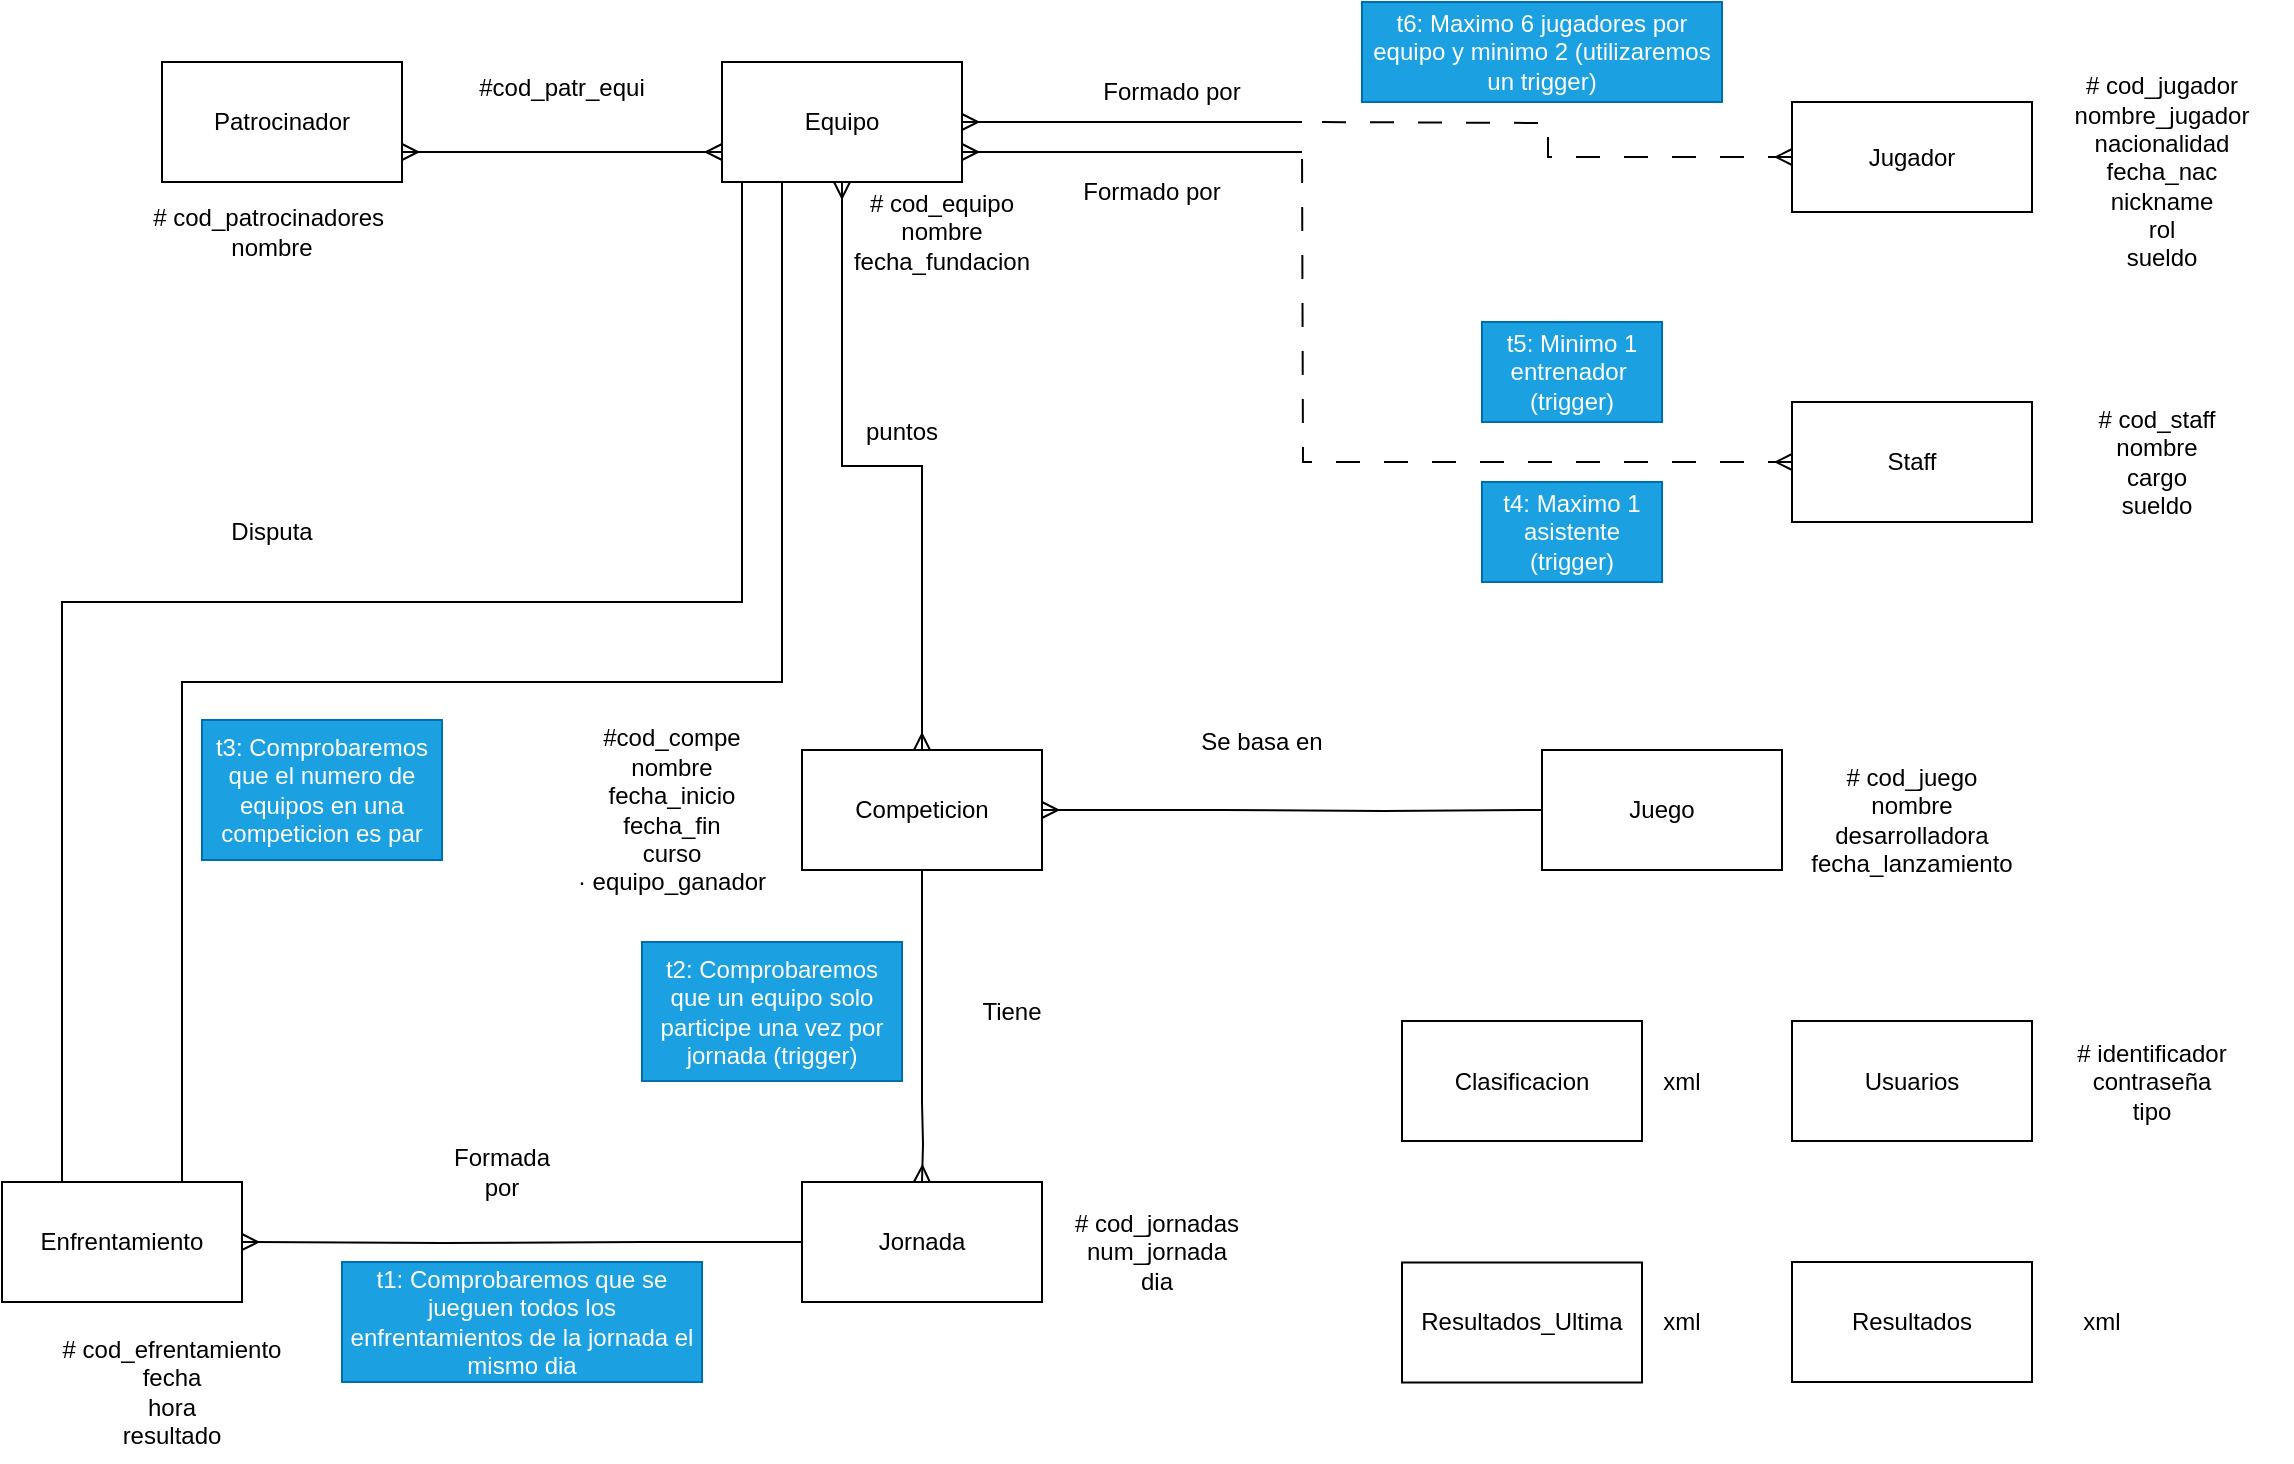 <mxfile version="24.3.1" type="device">
  <diagram name="Página-1" id="LZ0vMD4xFcR4I24kFpnV">
    <mxGraphModel dx="1434" dy="772" grid="1" gridSize="10" guides="1" tooltips="1" connect="1" arrows="1" fold="1" page="1" pageScale="1" pageWidth="1169" pageHeight="827" math="0" shadow="0">
      <root>
        <mxCell id="0" />
        <mxCell id="1" parent="0" />
        <mxCell id="KZacTmdIzoN7Ga8BMroP-6" style="rounded=0;orthogonalLoop=1;jettySize=auto;html=1;exitX=1;exitY=0.5;exitDx=0;exitDy=0;endArrow=none;endFill=0;startArrow=ERmany;startFill=0;" parent="1" source="KZacTmdIzoN7Ga8BMroP-1" edge="1">
          <mxGeometry relative="1" as="geometry">
            <mxPoint x="670" y="80" as="targetPoint" />
          </mxGeometry>
        </mxCell>
        <mxCell id="KZacTmdIzoN7Ga8BMroP-55" style="edgeStyle=orthogonalEdgeStyle;rounded=0;orthogonalLoop=1;jettySize=auto;html=1;exitX=1;exitY=0.75;exitDx=0;exitDy=0;endArrow=none;endFill=0;startArrow=ERmany;startFill=0;" parent="1" source="KZacTmdIzoN7Ga8BMroP-1" edge="1">
          <mxGeometry relative="1" as="geometry">
            <mxPoint x="670" y="95.0" as="targetPoint" />
          </mxGeometry>
        </mxCell>
        <mxCell id="wJ4mM77uryMSbkc_zP6m-3" style="edgeStyle=orthogonalEdgeStyle;rounded=0;orthogonalLoop=1;jettySize=auto;html=1;exitX=0;exitY=0.75;exitDx=0;exitDy=0;entryX=1;entryY=0.75;entryDx=0;entryDy=0;startArrow=ERmany;startFill=0;endArrow=ERmany;endFill=0;" parent="1" source="KZacTmdIzoN7Ga8BMroP-1" target="wJ4mM77uryMSbkc_zP6m-2" edge="1">
          <mxGeometry relative="1" as="geometry" />
        </mxCell>
        <mxCell id="wJ4mM77uryMSbkc_zP6m-8" style="edgeStyle=orthogonalEdgeStyle;rounded=0;orthogonalLoop=1;jettySize=auto;html=1;exitX=0.5;exitY=1;exitDx=0;exitDy=0;entryX=0.5;entryY=0;entryDx=0;entryDy=0;startArrow=ERmany;startFill=0;endArrow=ERmany;endFill=0;" parent="1" source="KZacTmdIzoN7Ga8BMroP-1" target="KZacTmdIzoN7Ga8BMroP-15" edge="1">
          <mxGeometry relative="1" as="geometry" />
        </mxCell>
        <mxCell id="wJ4mM77uryMSbkc_zP6m-10" style="edgeStyle=orthogonalEdgeStyle;rounded=0;orthogonalLoop=1;jettySize=auto;html=1;exitX=0.25;exitY=1;exitDx=0;exitDy=0;entryX=0.75;entryY=0;entryDx=0;entryDy=0;startArrow=none;startFill=0;endArrow=none;endFill=0;" parent="1" source="KZacTmdIzoN7Ga8BMroP-1" target="KZacTmdIzoN7Ga8BMroP-24" edge="1">
          <mxGeometry relative="1" as="geometry" />
        </mxCell>
        <mxCell id="wJ4mM77uryMSbkc_zP6m-11" style="edgeStyle=orthogonalEdgeStyle;rounded=0;orthogonalLoop=1;jettySize=auto;html=1;exitX=0;exitY=1;exitDx=0;exitDy=0;entryX=0.25;entryY=0;entryDx=0;entryDy=0;endArrow=none;endFill=0;" parent="1" source="KZacTmdIzoN7Ga8BMroP-1" target="KZacTmdIzoN7Ga8BMroP-24" edge="1">
          <mxGeometry relative="1" as="geometry">
            <Array as="points">
              <mxPoint x="390" y="110" />
              <mxPoint x="390" y="320" />
              <mxPoint x="50" y="320" />
            </Array>
          </mxGeometry>
        </mxCell>
        <mxCell id="KZacTmdIzoN7Ga8BMroP-1" value="Equipo" style="rounded=0;whiteSpace=wrap;html=1;" parent="1" vertex="1">
          <mxGeometry x="380" y="50" width="120" height="60" as="geometry" />
        </mxCell>
        <mxCell id="B9ZKAfvu-iQfuXPmCk-O-5" style="edgeStyle=orthogonalEdgeStyle;rounded=0;orthogonalLoop=1;jettySize=auto;html=1;exitX=0;exitY=0.5;exitDx=0;exitDy=0;endArrow=none;endFill=0;startArrow=ERmany;startFill=0;strokeColor=default;dashed=1;dashPattern=12 12;" edge="1" parent="1" source="KZacTmdIzoN7Ga8BMroP-4">
          <mxGeometry relative="1" as="geometry">
            <mxPoint x="670" y="80" as="targetPoint" />
          </mxGeometry>
        </mxCell>
        <mxCell id="KZacTmdIzoN7Ga8BMroP-4" value="Jugador" style="rounded=0;whiteSpace=wrap;html=1;" parent="1" vertex="1">
          <mxGeometry x="915" y="70" width="120" height="55" as="geometry" />
        </mxCell>
        <mxCell id="B9ZKAfvu-iQfuXPmCk-O-7" style="edgeStyle=orthogonalEdgeStyle;rounded=0;orthogonalLoop=1;jettySize=auto;html=1;exitX=0;exitY=0.5;exitDx=0;exitDy=0;startArrow=ERmany;startFill=0;endArrow=none;endFill=0;dashed=1;dashPattern=12 12;" edge="1" parent="1" source="KZacTmdIzoN7Ga8BMroP-8">
          <mxGeometry relative="1" as="geometry">
            <mxPoint x="670" y="90" as="targetPoint" />
          </mxGeometry>
        </mxCell>
        <mxCell id="KZacTmdIzoN7Ga8BMroP-8" value="Staff" style="rounded=0;whiteSpace=wrap;html=1;" parent="1" vertex="1">
          <mxGeometry x="915" y="220" width="120" height="60" as="geometry" />
        </mxCell>
        <mxCell id="KZacTmdIzoN7Ga8BMroP-22" style="edgeStyle=orthogonalEdgeStyle;rounded=0;orthogonalLoop=1;jettySize=auto;html=1;exitX=1;exitY=0.5;exitDx=0;exitDy=0;startArrow=ERmany;startFill=0;endArrow=none;endFill=0;strokeWidth=1;targetPerimeterSpacing=0;" parent="1" source="KZacTmdIzoN7Ga8BMroP-15" edge="1">
          <mxGeometry relative="1" as="geometry">
            <mxPoint x="630" y="424" as="targetPoint" />
          </mxGeometry>
        </mxCell>
        <mxCell id="KZacTmdIzoN7Ga8BMroP-34" style="edgeStyle=orthogonalEdgeStyle;rounded=0;orthogonalLoop=1;jettySize=auto;html=1;exitX=0.5;exitY=1;exitDx=0;exitDy=0;endArrow=none;endFill=0;" parent="1" source="KZacTmdIzoN7Ga8BMroP-15" edge="1">
          <mxGeometry relative="1" as="geometry">
            <mxPoint x="480" y="570" as="targetPoint" />
          </mxGeometry>
        </mxCell>
        <mxCell id="KZacTmdIzoN7Ga8BMroP-15" value="Competicion" style="rounded=0;whiteSpace=wrap;html=1;" parent="1" vertex="1">
          <mxGeometry x="420" y="394" width="120" height="60" as="geometry" />
        </mxCell>
        <mxCell id="KZacTmdIzoN7Ga8BMroP-20" value="Juego" style="rounded=0;whiteSpace=wrap;html=1;" parent="1" vertex="1">
          <mxGeometry x="790" y="394" width="120" height="60" as="geometry" />
        </mxCell>
        <mxCell id="KZacTmdIzoN7Ga8BMroP-44" style="edgeStyle=orthogonalEdgeStyle;rounded=0;orthogonalLoop=1;jettySize=auto;html=1;entryX=0;entryY=0.5;entryDx=0;entryDy=0;endArrow=none;endFill=0;" parent="1" target="KZacTmdIzoN7Ga8BMroP-20" edge="1">
          <mxGeometry relative="1" as="geometry">
            <mxPoint x="630" y="424" as="sourcePoint" />
          </mxGeometry>
        </mxCell>
        <mxCell id="KZacTmdIzoN7Ga8BMroP-24" value="Enfrentamiento" style="rounded=0;whiteSpace=wrap;html=1;" parent="1" vertex="1">
          <mxGeometry x="20" y="610" width="120" height="60" as="geometry" />
        </mxCell>
        <mxCell id="KZacTmdIzoN7Ga8BMroP-28" style="edgeStyle=orthogonalEdgeStyle;rounded=0;orthogonalLoop=1;jettySize=auto;html=1;entryX=1;entryY=0.5;entryDx=0;entryDy=0;startArrow=none;startFill=0;endArrow=ERmany;endFill=0;" parent="1" target="KZacTmdIzoN7Ga8BMroP-24" edge="1">
          <mxGeometry relative="1" as="geometry">
            <mxPoint x="340" y="640" as="sourcePoint" />
          </mxGeometry>
        </mxCell>
        <mxCell id="KZacTmdIzoN7Ga8BMroP-36" style="edgeStyle=orthogonalEdgeStyle;rounded=0;orthogonalLoop=1;jettySize=auto;html=1;exitX=0;exitY=0.5;exitDx=0;exitDy=0;endArrow=none;endFill=0;" parent="1" source="KZacTmdIzoN7Ga8BMroP-32" edge="1">
          <mxGeometry relative="1" as="geometry">
            <mxPoint x="340" y="640" as="targetPoint" />
          </mxGeometry>
        </mxCell>
        <mxCell id="KZacTmdIzoN7Ga8BMroP-32" value="Jornada" style="rounded=0;whiteSpace=wrap;html=1;" parent="1" vertex="1">
          <mxGeometry x="420" y="610" width="120" height="60" as="geometry" />
        </mxCell>
        <mxCell id="KZacTmdIzoN7Ga8BMroP-35" style="edgeStyle=orthogonalEdgeStyle;rounded=0;orthogonalLoop=1;jettySize=auto;html=1;exitX=0.5;exitY=1;exitDx=0;exitDy=0;entryX=0.5;entryY=0;entryDx=0;entryDy=0;endArrow=ERmany;endFill=0;" parent="1" target="KZacTmdIzoN7Ga8BMroP-32" edge="1">
          <mxGeometry relative="1" as="geometry">
            <mxPoint x="480" y="570" as="sourcePoint" />
          </mxGeometry>
        </mxCell>
        <mxCell id="KZacTmdIzoN7Ga8BMroP-45" value="Formada por" style="text;html=1;align=center;verticalAlign=middle;whiteSpace=wrap;rounded=0;" parent="1" vertex="1">
          <mxGeometry x="240" y="590" width="60" height="30" as="geometry" />
        </mxCell>
        <mxCell id="KZacTmdIzoN7Ga8BMroP-46" value="Tiene" style="text;html=1;align=center;verticalAlign=middle;whiteSpace=wrap;rounded=0;" parent="1" vertex="1">
          <mxGeometry x="490" y="504.75" width="70" height="40" as="geometry" />
        </mxCell>
        <mxCell id="KZacTmdIzoN7Ga8BMroP-47" value="Se basa en" style="text;html=1;align=center;verticalAlign=middle;whiteSpace=wrap;rounded=0;" parent="1" vertex="1">
          <mxGeometry x="580" y="370" width="140" height="40" as="geometry" />
        </mxCell>
        <mxCell id="KZacTmdIzoN7Ga8BMroP-49" value="Formado por" style="text;html=1;align=center;verticalAlign=middle;whiteSpace=wrap;rounded=0;" parent="1" vertex="1">
          <mxGeometry x="540" y="90" width="110" height="50" as="geometry" />
        </mxCell>
        <mxCell id="KZacTmdIzoN7Ga8BMroP-51" value="Disputa" style="text;html=1;align=center;verticalAlign=middle;whiteSpace=wrap;rounded=0;" parent="1" vertex="1">
          <mxGeometry x="110" y="250" width="90" height="70" as="geometry" />
        </mxCell>
        <mxCell id="KZacTmdIzoN7Ga8BMroP-56" value="t6: Maximo 6 jugadores por equipo y minimo 2 (utilizaremos un trigger)" style="text;html=1;align=center;verticalAlign=middle;whiteSpace=wrap;rounded=0;fillColor=#1ba1e2;strokeColor=#006EAF;fontColor=#ffffff;" parent="1" vertex="1">
          <mxGeometry x="700" y="20" width="180" height="50" as="geometry" />
        </mxCell>
        <mxCell id="KZacTmdIzoN7Ga8BMroP-57" value="t2: Comprobaremos que un equipo solo participe una vez por jornada (trigger)" style="text;html=1;align=center;verticalAlign=middle;whiteSpace=wrap;rounded=0;fillColor=#1ba1e2;strokeColor=#006EAF;fontColor=#ffffff;" parent="1" vertex="1">
          <mxGeometry x="340" y="490" width="130" height="69.5" as="geometry" />
        </mxCell>
        <mxCell id="KZacTmdIzoN7Ga8BMroP-58" value="t5: Minimo 1 entrenador&amp;nbsp; (trigger)" style="text;html=1;align=center;verticalAlign=middle;whiteSpace=wrap;rounded=0;fillColor=#1ba1e2;strokeColor=#006EAF;fontColor=#ffffff;" parent="1" vertex="1">
          <mxGeometry x="760" y="180" width="90" height="50" as="geometry" />
        </mxCell>
        <mxCell id="KZacTmdIzoN7Ga8BMroP-59" value="t1: Comprobaremos que se jueguen todos los enfrentamientos de la jornada el mismo dia" style="text;html=1;align=center;verticalAlign=middle;whiteSpace=wrap;rounded=0;fillColor=#1ba1e2;strokeColor=#006EAF;fontColor=#ffffff;" parent="1" vertex="1">
          <mxGeometry x="190" y="650" width="180" height="60" as="geometry" />
        </mxCell>
        <mxCell id="KZacTmdIzoN7Ga8BMroP-60" value="t3: Comprobaremos que el numero de equipos en una competicion es par" style="text;html=1;align=center;verticalAlign=middle;whiteSpace=wrap;rounded=0;fillColor=#1ba1e2;strokeColor=#006EAF;fontColor=#ffffff;" parent="1" vertex="1">
          <mxGeometry x="120" y="379" width="120" height="70" as="geometry" />
        </mxCell>
        <mxCell id="KZacTmdIzoN7Ga8BMroP-62" value="# cod_jornadas&lt;div&gt;num_jornada&lt;div&gt;dia&lt;/div&gt;&lt;/div&gt;" style="text;html=1;align=center;verticalAlign=middle;whiteSpace=wrap;rounded=0;" parent="1" vertex="1">
          <mxGeometry x="540" y="600" width="115" height="90" as="geometry" />
        </mxCell>
        <mxCell id="KZacTmdIzoN7Ga8BMroP-63" value="&lt;div&gt;# cod_juego&lt;/div&gt;nombre&lt;div&gt;desarrolladora&lt;/div&gt;&lt;div&gt;fecha_lanzamiento&lt;/div&gt;" style="text;html=1;align=center;verticalAlign=middle;whiteSpace=wrap;rounded=0;" parent="1" vertex="1">
          <mxGeometry x="920" y="403" width="110" height="51" as="geometry" />
        </mxCell>
        <mxCell id="KZacTmdIzoN7Ga8BMroP-64" value="# cod_efrentamiento&lt;div&gt;fecha&lt;/div&gt;&lt;div&gt;&lt;span style=&quot;background-color: initial;&quot;&gt;hora&lt;/span&gt;&lt;br&gt;&lt;/div&gt;&lt;div&gt;resultado&lt;/div&gt;" style="text;html=1;align=center;verticalAlign=middle;whiteSpace=wrap;rounded=0;" parent="1" vertex="1">
          <mxGeometry x="30" y="680" width="150" height="70" as="geometry" />
        </mxCell>
        <mxCell id="KZacTmdIzoN7Ga8BMroP-65" value="# cod_equipo&lt;div&gt;nombre&lt;/div&gt;&lt;div&gt;fecha_fundacion&lt;/div&gt;" style="text;html=1;align=center;verticalAlign=middle;whiteSpace=wrap;rounded=0;" parent="1" vertex="1">
          <mxGeometry x="440" y="90" width="100" height="90" as="geometry" />
        </mxCell>
        <mxCell id="KZacTmdIzoN7Ga8BMroP-66" value="# cod_jugador&lt;div&gt;nombre_jugador&lt;/div&gt;&lt;div&gt;nacionalidad&lt;/div&gt;&lt;div&gt;fecha_nac&lt;/div&gt;&lt;div&gt;nickname&lt;/div&gt;&lt;div&gt;rol&lt;/div&gt;&lt;div&gt;sueldo&lt;/div&gt;" style="text;html=1;align=center;verticalAlign=middle;whiteSpace=wrap;rounded=0;" parent="1" vertex="1">
          <mxGeometry x="1040" y="50" width="120" height="110" as="geometry" />
        </mxCell>
        <mxCell id="KZacTmdIzoN7Ga8BMroP-67" value="# cod_staff&lt;div&gt;nombre&lt;/div&gt;&lt;div&gt;cargo&lt;/div&gt;&lt;div&gt;sueldo&lt;/div&gt;" style="text;html=1;align=center;verticalAlign=middle;whiteSpace=wrap;rounded=0;" parent="1" vertex="1">
          <mxGeometry x="1030" y="210" width="135" height="80" as="geometry" />
        </mxCell>
        <mxCell id="KZacTmdIzoN7Ga8BMroP-68" value="#cod_compe&lt;div&gt;nombre&lt;/div&gt;&lt;div&gt;fecha_inicio&lt;/div&gt;&lt;div&gt;fecha_fin&lt;/div&gt;&lt;div&gt;curso&lt;/div&gt;&lt;div&gt;· equipo_ganador&lt;/div&gt;" style="text;html=1;align=center;verticalAlign=middle;whiteSpace=wrap;rounded=0;" parent="1" vertex="1">
          <mxGeometry x="300" y="374" width="110" height="100" as="geometry" />
        </mxCell>
        <mxCell id="KZacTmdIzoN7Ga8BMroP-69" value="Usuarios" style="rounded=0;whiteSpace=wrap;html=1;" parent="1" vertex="1">
          <mxGeometry x="915" y="529.5" width="120" height="60" as="geometry" />
        </mxCell>
        <mxCell id="KZacTmdIzoN7Ga8BMroP-72" value="# identificador&lt;div&gt;contraseña&lt;br&gt;&lt;div&gt;tipo&lt;/div&gt;&lt;/div&gt;" style="text;html=1;align=center;verticalAlign=middle;whiteSpace=wrap;rounded=0;" parent="1" vertex="1">
          <mxGeometry x="1040" y="519.5" width="110" height="80.5" as="geometry" />
        </mxCell>
        <mxCell id="KZacTmdIzoN7Ga8BMroP-73" value="Resultados_Ultima" style="rounded=0;whiteSpace=wrap;html=1;" parent="1" vertex="1">
          <mxGeometry x="720" y="650.25" width="120" height="60" as="geometry" />
        </mxCell>
        <mxCell id="KZacTmdIzoN7Ga8BMroP-74" value="Resultados" style="rounded=0;whiteSpace=wrap;html=1;" parent="1" vertex="1">
          <mxGeometry x="915" y="650" width="120" height="60" as="geometry" />
        </mxCell>
        <mxCell id="KZacTmdIzoN7Ga8BMroP-76" value="xml" style="text;html=1;align=center;verticalAlign=middle;whiteSpace=wrap;rounded=0;" parent="1" vertex="1">
          <mxGeometry x="830" y="665.25" width="60" height="30" as="geometry" />
        </mxCell>
        <mxCell id="KZacTmdIzoN7Ga8BMroP-77" value="xml" style="text;html=1;align=center;verticalAlign=middle;whiteSpace=wrap;rounded=0;" parent="1" vertex="1">
          <mxGeometry x="1040" y="665" width="60" height="30" as="geometry" />
        </mxCell>
        <mxCell id="KZacTmdIzoN7Ga8BMroP-78" value="Clasificacion" style="rounded=0;whiteSpace=wrap;html=1;" parent="1" vertex="1">
          <mxGeometry x="720" y="529.5" width="120" height="60" as="geometry" />
        </mxCell>
        <mxCell id="KZacTmdIzoN7Ga8BMroP-79" value="xml" style="text;html=1;align=center;verticalAlign=middle;whiteSpace=wrap;rounded=0;" parent="1" vertex="1">
          <mxGeometry x="840" y="544.5" width="40" height="30" as="geometry" />
        </mxCell>
        <mxCell id="wJ4mM77uryMSbkc_zP6m-1" value="Formado por" style="text;html=1;align=center;verticalAlign=middle;whiteSpace=wrap;rounded=0;" parent="1" vertex="1">
          <mxGeometry x="550" y="40" width="110" height="50" as="geometry" />
        </mxCell>
        <mxCell id="wJ4mM77uryMSbkc_zP6m-2" value="Patrocinador" style="rounded=0;whiteSpace=wrap;html=1;" parent="1" vertex="1">
          <mxGeometry x="100" y="50" width="120" height="60" as="geometry" />
        </mxCell>
        <mxCell id="wJ4mM77uryMSbkc_zP6m-4" value="# cod_patrocinadores&amp;nbsp;&lt;div&gt;nombre&lt;/div&gt;" style="text;html=1;align=center;verticalAlign=middle;whiteSpace=wrap;rounded=0;" parent="1" vertex="1">
          <mxGeometry x="80" y="120" width="150" height="30" as="geometry" />
        </mxCell>
        <mxCell id="wJ4mM77uryMSbkc_zP6m-5" value="t4: Maximo 1 asistente&lt;div&gt;(trigger)&lt;/div&gt;" style="text;html=1;align=center;verticalAlign=middle;whiteSpace=wrap;rounded=0;fillColor=#1ba1e2;fontColor=#ffffff;strokeColor=#006EAF;" parent="1" vertex="1">
          <mxGeometry x="760" y="260" width="90" height="50" as="geometry" />
        </mxCell>
        <mxCell id="wJ4mM77uryMSbkc_zP6m-9" value="puntos" style="text;html=1;align=center;verticalAlign=middle;whiteSpace=wrap;rounded=0;" parent="1" vertex="1">
          <mxGeometry x="440" y="220" width="60" height="30" as="geometry" />
        </mxCell>
        <mxCell id="B9ZKAfvu-iQfuXPmCk-O-1" value="#cod_patr_equi&lt;div&gt;&lt;br&gt;&lt;/div&gt;" style="text;html=1;align=center;verticalAlign=middle;whiteSpace=wrap;rounded=0;" vertex="1" parent="1">
          <mxGeometry x="250" y="50" width="100" height="40" as="geometry" />
        </mxCell>
      </root>
    </mxGraphModel>
  </diagram>
</mxfile>
